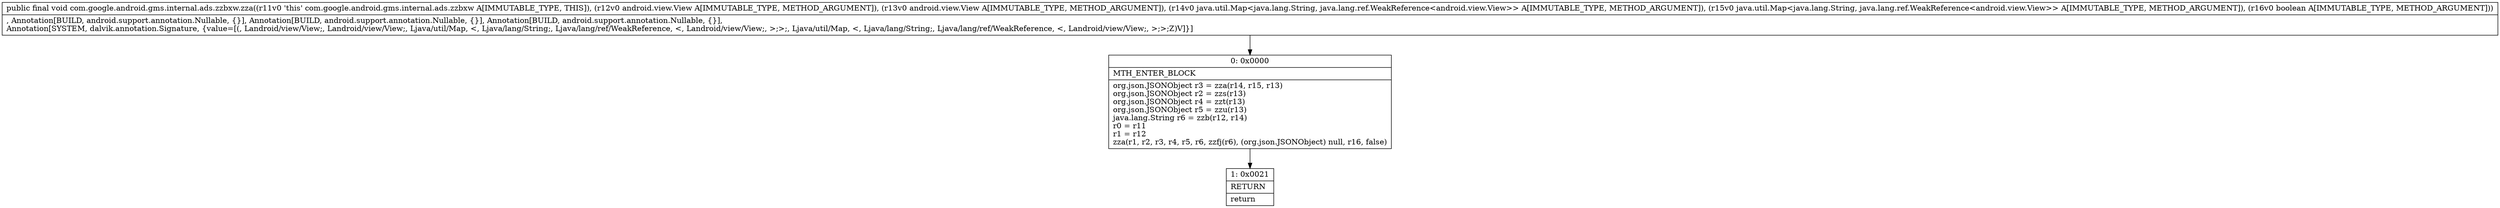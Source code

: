 digraph "CFG forcom.google.android.gms.internal.ads.zzbxw.zza(Landroid\/view\/View;Landroid\/view\/View;Ljava\/util\/Map;Ljava\/util\/Map;Z)V" {
Node_0 [shape=record,label="{0\:\ 0x0000|MTH_ENTER_BLOCK\l|org.json.JSONObject r3 = zza(r14, r15, r13)\lorg.json.JSONObject r2 = zzs(r13)\lorg.json.JSONObject r4 = zzt(r13)\lorg.json.JSONObject r5 = zzu(r13)\ljava.lang.String r6 = zzb(r12, r14)\lr0 = r11\lr1 = r12\lzza(r1, r2, r3, r4, r5, r6, zzfj(r6), (org.json.JSONObject) null, r16, false)\l}"];
Node_1 [shape=record,label="{1\:\ 0x0021|RETURN\l|return\l}"];
MethodNode[shape=record,label="{public final void com.google.android.gms.internal.ads.zzbxw.zza((r11v0 'this' com.google.android.gms.internal.ads.zzbxw A[IMMUTABLE_TYPE, THIS]), (r12v0 android.view.View A[IMMUTABLE_TYPE, METHOD_ARGUMENT]), (r13v0 android.view.View A[IMMUTABLE_TYPE, METHOD_ARGUMENT]), (r14v0 java.util.Map\<java.lang.String, java.lang.ref.WeakReference\<android.view.View\>\> A[IMMUTABLE_TYPE, METHOD_ARGUMENT]), (r15v0 java.util.Map\<java.lang.String, java.lang.ref.WeakReference\<android.view.View\>\> A[IMMUTABLE_TYPE, METHOD_ARGUMENT]), (r16v0 boolean A[IMMUTABLE_TYPE, METHOD_ARGUMENT]))  | , Annotation[BUILD, android.support.annotation.Nullable, \{\}], Annotation[BUILD, android.support.annotation.Nullable, \{\}], Annotation[BUILD, android.support.annotation.Nullable, \{\}], \lAnnotation[SYSTEM, dalvik.annotation.Signature, \{value=[(, Landroid\/view\/View;, Landroid\/view\/View;, Ljava\/util\/Map, \<, Ljava\/lang\/String;, Ljava\/lang\/ref\/WeakReference, \<, Landroid\/view\/View;, \>;\>;, Ljava\/util\/Map, \<, Ljava\/lang\/String;, Ljava\/lang\/ref\/WeakReference, \<, Landroid\/view\/View;, \>;\>;Z)V]\}]\l}"];
MethodNode -> Node_0;
Node_0 -> Node_1;
}

